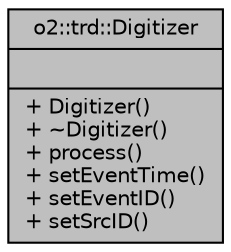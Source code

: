 digraph "o2::trd::Digitizer"
{
 // INTERACTIVE_SVG=YES
  bgcolor="transparent";
  edge [fontname="Helvetica",fontsize="10",labelfontname="Helvetica",labelfontsize="10"];
  node [fontname="Helvetica",fontsize="10",shape=record];
  Node1 [label="{o2::trd::Digitizer\n||+ Digitizer()\l+ ~Digitizer()\l+ process()\l+ setEventTime()\l+ setEventID()\l+ setSrcID()\l}",height=0.2,width=0.4,color="black", fillcolor="grey75", style="filled" fontcolor="black"];
}
